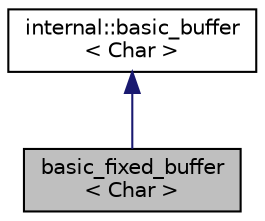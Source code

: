 digraph "basic_fixed_buffer&lt; Char &gt;"
{
  edge [fontname="Helvetica",fontsize="10",labelfontname="Helvetica",labelfontsize="10"];
  node [fontname="Helvetica",fontsize="10",shape=record];
  Node1 [label="basic_fixed_buffer\l\< Char \>",height=0.2,width=0.4,color="black", fillcolor="grey75", style="filled" fontcolor="black"];
  Node2 -> Node1 [dir="back",color="midnightblue",fontsize="10",style="solid",fontname="Helvetica"];
  Node2 [label="internal::basic_buffer\l\< Char \>",height=0.2,width=0.4,color="black", fillcolor="white", style="filled",URL="$classinternal_1_1basic__buffer.html"];
}
